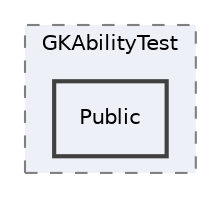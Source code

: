 digraph "Source/GKAbilityTest/Public"
{
 // LATEX_PDF_SIZE
  edge [fontname="Helvetica",fontsize="10",labelfontname="Helvetica",labelfontsize="10"];
  node [fontname="Helvetica",fontsize="10",shape=record];
  compound=true
  subgraph clusterdir_4f4c59cf84b17ead154249187655dfcf {
    graph [ bgcolor="#edf0f7", pencolor="grey50", style="filled,dashed,", label="GKAbilityTest", fontname="Helvetica", fontsize="10", URL="dir_4f4c59cf84b17ead154249187655dfcf.html"]
  dir_f9c5228d1ddb5eddfbe814ee40c0039d [shape=box, label="Public", style="filled,bold,", fillcolor="#edf0f7", color="grey25", URL="dir_f9c5228d1ddb5eddfbe814ee40c0039d.html"];
  }
}
